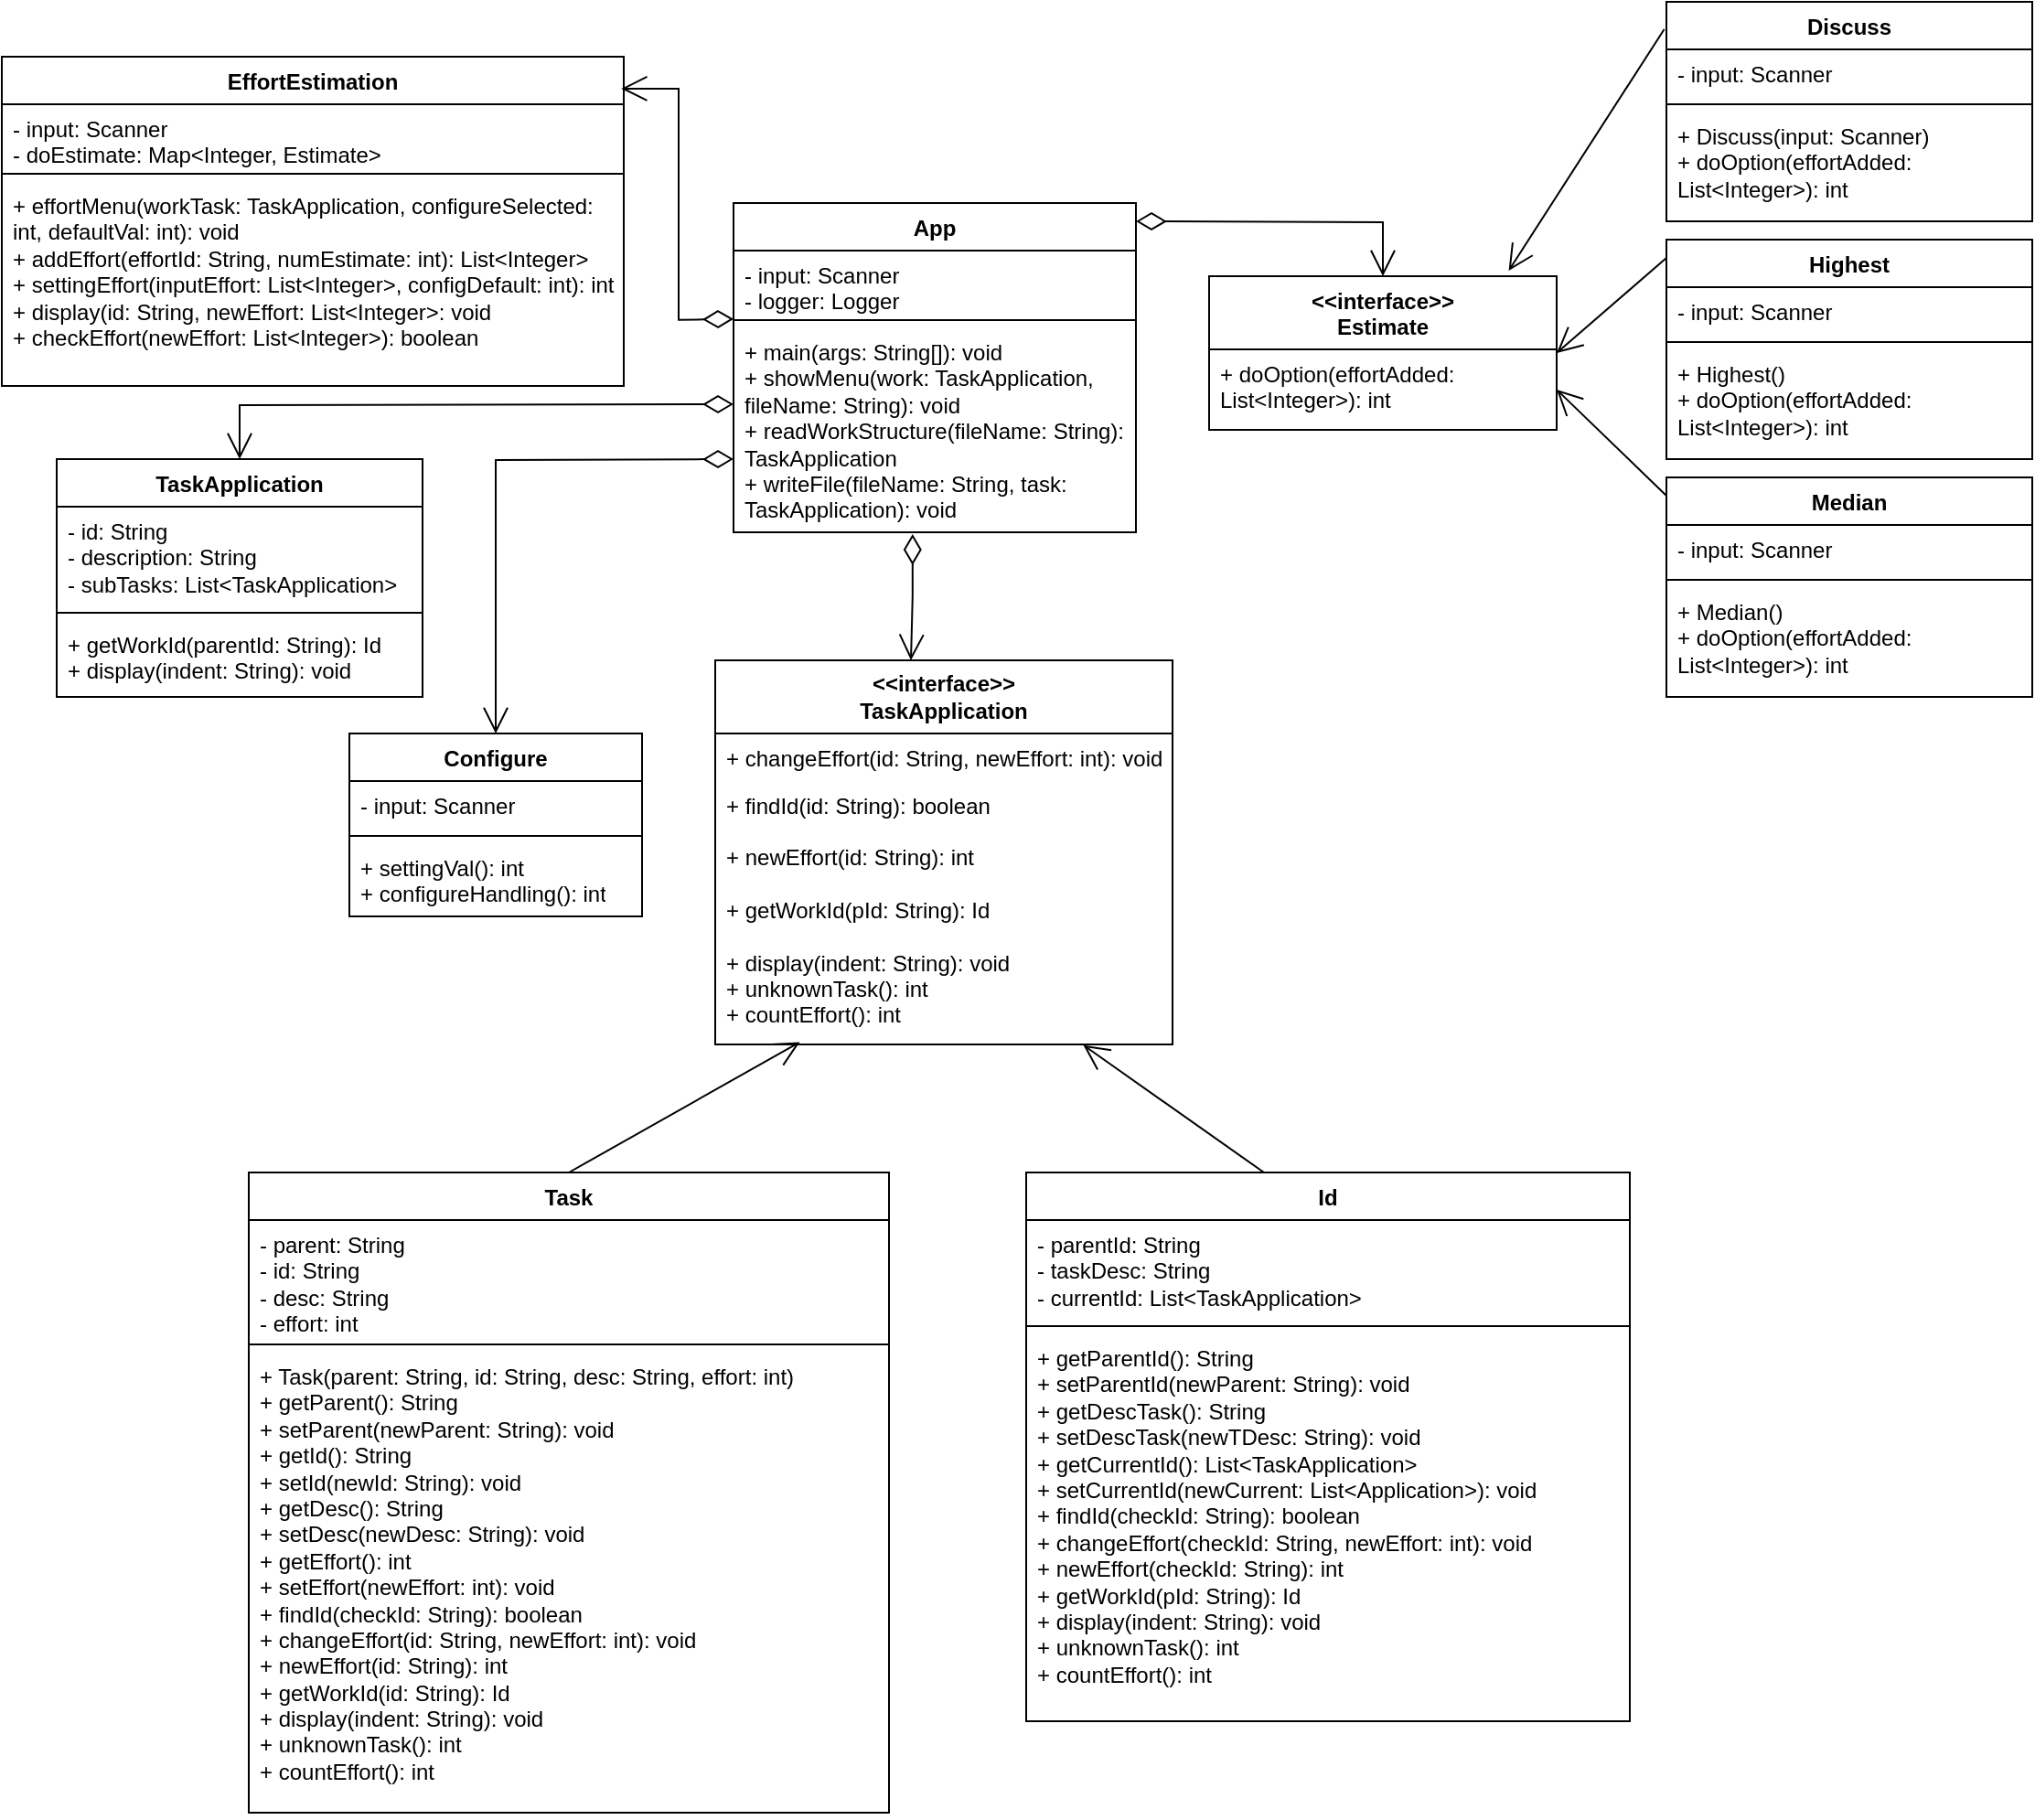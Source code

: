 <mxfile version="24.2.5" type="device">
  <diagram name="Page-1" id="unUG8aYoj4G8_OenvPy3">
    <mxGraphModel dx="1980" dy="500" grid="1" gridSize="10" guides="1" tooltips="1" connect="1" arrows="1" fold="1" page="1" pageScale="1" pageWidth="1100" pageHeight="850" math="0" shadow="0">
      <root>
        <mxCell id="0" />
        <mxCell id="1" parent="0" />
        <mxCell id="rq9bJ-Z2eWYuTaIFupKR-1" value="EffortEstimation" style="swimlane;fontStyle=1;align=center;verticalAlign=top;childLayout=stackLayout;horizontal=1;startSize=26;horizontalStack=0;resizeParent=1;resizeParentMax=0;resizeLast=0;collapsible=1;marginBottom=0;whiteSpace=wrap;html=1;labelBackgroundColor=none;" parent="1" vertex="1">
          <mxGeometry x="-60" y="50" width="340" height="180" as="geometry" />
        </mxCell>
        <mxCell id="rq9bJ-Z2eWYuTaIFupKR-2" value="- input: Scanner&lt;div&gt;- doEstimate: Map&amp;lt;Integer, Estimate&amp;gt;&lt;/div&gt;" style="text;strokeColor=none;fillColor=none;align=left;verticalAlign=top;spacingLeft=4;spacingRight=4;overflow=hidden;rotatable=0;points=[[0,0.5],[1,0.5]];portConstraint=eastwest;whiteSpace=wrap;html=1;labelBackgroundColor=none;" parent="rq9bJ-Z2eWYuTaIFupKR-1" vertex="1">
          <mxGeometry y="26" width="340" height="34" as="geometry" />
        </mxCell>
        <mxCell id="rq9bJ-Z2eWYuTaIFupKR-3" value="" style="line;strokeWidth=1;fillColor=none;align=left;verticalAlign=middle;spacingTop=-1;spacingLeft=3;spacingRight=3;rotatable=0;labelPosition=right;points=[];portConstraint=eastwest;labelBackgroundColor=none;" parent="rq9bJ-Z2eWYuTaIFupKR-1" vertex="1">
          <mxGeometry y="60" width="340" height="8" as="geometry" />
        </mxCell>
        <mxCell id="rq9bJ-Z2eWYuTaIFupKR-4" value="+ effortMenu(workTask: TaskApplication, configureSelected: int, defaultVal: int): void&lt;div&gt;+ addEffort(effortId: String, numEstimate: int): List&amp;lt;Integer&amp;gt;&lt;/div&gt;&lt;div&gt;+ settingEffort(inputEffort: List&amp;lt;Integer&amp;gt;, configDefault: int): int&lt;/div&gt;&lt;div&gt;+ display(id: String, newEffort: List&amp;lt;Integer&amp;gt;: void&lt;/div&gt;&lt;div&gt;+ checkEffort(newEffort: List&amp;lt;Integer&amp;gt;): boolean&lt;/div&gt;" style="text;strokeColor=none;fillColor=none;align=left;verticalAlign=top;spacingLeft=4;spacingRight=4;overflow=hidden;rotatable=0;points=[[0,0.5],[1,0.5]];portConstraint=eastwest;whiteSpace=wrap;html=1;labelBackgroundColor=none;" parent="rq9bJ-Z2eWYuTaIFupKR-1" vertex="1">
          <mxGeometry y="68" width="340" height="112" as="geometry" />
        </mxCell>
        <mxCell id="rq9bJ-Z2eWYuTaIFupKR-10" value="App" style="swimlane;fontStyle=1;align=center;verticalAlign=top;childLayout=stackLayout;horizontal=1;startSize=26;horizontalStack=0;resizeParent=1;resizeParentMax=0;resizeLast=0;collapsible=1;marginBottom=0;whiteSpace=wrap;html=1;labelBackgroundColor=none;" parent="1" vertex="1">
          <mxGeometry x="340" y="130" width="220" height="180" as="geometry" />
        </mxCell>
        <mxCell id="rq9bJ-Z2eWYuTaIFupKR-11" value="- input: Scanner&lt;div&gt;- logger: Logger&lt;/div&gt;" style="text;strokeColor=none;fillColor=none;align=left;verticalAlign=top;spacingLeft=4;spacingRight=4;overflow=hidden;rotatable=0;points=[[0,0.5],[1,0.5]];portConstraint=eastwest;whiteSpace=wrap;html=1;labelBackgroundColor=none;" parent="rq9bJ-Z2eWYuTaIFupKR-10" vertex="1">
          <mxGeometry y="26" width="220" height="34" as="geometry" />
        </mxCell>
        <mxCell id="L-KY7EbwdExUIOTnA2iz-24" value="" style="endArrow=open;html=1;endSize=12;startArrow=diamondThin;startSize=14;startFill=0;edgeStyle=orthogonalEdgeStyle;align=left;verticalAlign=bottom;rounded=0;entryX=0.996;entryY=0.097;entryDx=0;entryDy=0;entryPerimeter=0;labelBackgroundColor=none;fontColor=default;" parent="rq9bJ-Z2eWYuTaIFupKR-10" target="rq9bJ-Z2eWYuTaIFupKR-1" edge="1">
          <mxGeometry x="-1" y="3" relative="1" as="geometry">
            <mxPoint y="63.38" as="sourcePoint" />
            <mxPoint x="160" y="63.38" as="targetPoint" />
          </mxGeometry>
        </mxCell>
        <mxCell id="rq9bJ-Z2eWYuTaIFupKR-12" value="" style="line;strokeWidth=1;fillColor=none;align=left;verticalAlign=middle;spacingTop=-1;spacingLeft=3;spacingRight=3;rotatable=0;labelPosition=right;points=[];portConstraint=eastwest;labelBackgroundColor=none;" parent="rq9bJ-Z2eWYuTaIFupKR-10" vertex="1">
          <mxGeometry y="60" width="220" height="8" as="geometry" />
        </mxCell>
        <mxCell id="rq9bJ-Z2eWYuTaIFupKR-13" value="&lt;div&gt;+ main(args: String[]): void&lt;/div&gt;&lt;div&gt;+ showMenu(work: TaskApplication, fileName: String): void&lt;/div&gt;&lt;div&gt;+ readWorkStructure(fileName: String): TaskApplication&lt;/div&gt;&lt;div&gt;+ writeFile(fileName: String, task: TaskApplication): void&lt;/div&gt;" style="text;strokeColor=none;fillColor=none;align=left;verticalAlign=top;spacingLeft=4;spacingRight=4;overflow=hidden;rotatable=0;points=[[0,0.5],[1,0.5]];portConstraint=eastwest;whiteSpace=wrap;html=1;labelBackgroundColor=none;" parent="rq9bJ-Z2eWYuTaIFupKR-10" vertex="1">
          <mxGeometry y="68" width="220" height="112" as="geometry" />
        </mxCell>
        <mxCell id="L-KY7EbwdExUIOTnA2iz-26" value="" style="endArrow=open;html=1;endSize=12;startArrow=diamondThin;startSize=14;startFill=0;edgeStyle=orthogonalEdgeStyle;align=left;verticalAlign=bottom;rounded=0;entryX=0.5;entryY=0;entryDx=0;entryDy=0;labelBackgroundColor=none;fontColor=default;" parent="rq9bJ-Z2eWYuTaIFupKR-10" target="nEeA7ip8iY9qZSxQhlGi-15" edge="1">
          <mxGeometry x="-1" y="3" relative="1" as="geometry">
            <mxPoint y="140" as="sourcePoint" />
            <mxPoint x="160" y="140" as="targetPoint" />
          </mxGeometry>
        </mxCell>
        <mxCell id="nEeA7ip8iY9qZSxQhlGi-3" value="TaskApplication" style="swimlane;fontStyle=1;align=center;verticalAlign=top;childLayout=stackLayout;horizontal=1;startSize=26;horizontalStack=0;resizeParent=1;resizeParentMax=0;resizeLast=0;collapsible=1;marginBottom=0;whiteSpace=wrap;html=1;labelBackgroundColor=none;" parent="1" vertex="1">
          <mxGeometry x="-30" y="270" width="200" height="130" as="geometry" />
        </mxCell>
        <mxCell id="nEeA7ip8iY9qZSxQhlGi-4" value="- id: String&lt;div&gt;- description: String&lt;/div&gt;&lt;div&gt;- subTasks: List&amp;lt;TaskApplication&amp;gt;&lt;/div&gt;" style="text;strokeColor=none;fillColor=none;align=left;verticalAlign=top;spacingLeft=4;spacingRight=4;overflow=hidden;rotatable=0;points=[[0,0.5],[1,0.5]];portConstraint=eastwest;whiteSpace=wrap;html=1;labelBackgroundColor=none;" parent="nEeA7ip8iY9qZSxQhlGi-3" vertex="1">
          <mxGeometry y="26" width="200" height="54" as="geometry" />
        </mxCell>
        <mxCell id="nEeA7ip8iY9qZSxQhlGi-5" value="" style="line;strokeWidth=1;fillColor=none;align=left;verticalAlign=middle;spacingTop=-1;spacingLeft=3;spacingRight=3;rotatable=0;labelPosition=right;points=[];portConstraint=eastwest;labelBackgroundColor=none;" parent="nEeA7ip8iY9qZSxQhlGi-3" vertex="1">
          <mxGeometry y="80" width="200" height="8" as="geometry" />
        </mxCell>
        <mxCell id="nEeA7ip8iY9qZSxQhlGi-6" value="+ getWorkId(parentId: String): Id&lt;div&gt;+ display(indent: String): void&lt;/div&gt;" style="text;strokeColor=none;fillColor=none;align=left;verticalAlign=top;spacingLeft=4;spacingRight=4;overflow=hidden;rotatable=0;points=[[0,0.5],[1,0.5]];portConstraint=eastwest;whiteSpace=wrap;html=1;labelBackgroundColor=none;" parent="nEeA7ip8iY9qZSxQhlGi-3" vertex="1">
          <mxGeometry y="88" width="200" height="42" as="geometry" />
        </mxCell>
        <mxCell id="nEeA7ip8iY9qZSxQhlGi-11" value="&lt;div&gt;&amp;lt;&amp;lt;interface&amp;gt;&amp;gt;&lt;/div&gt;Estimate" style="swimlane;fontStyle=1;align=center;verticalAlign=top;childLayout=stackLayout;horizontal=1;startSize=40;horizontalStack=0;resizeParent=1;resizeParentMax=0;resizeLast=0;collapsible=1;marginBottom=0;whiteSpace=wrap;html=1;labelBackgroundColor=none;" parent="1" vertex="1">
          <mxGeometry x="600" y="170" width="190" height="84" as="geometry" />
        </mxCell>
        <mxCell id="nEeA7ip8iY9qZSxQhlGi-12" value="+ doOption(effortAdded: List&amp;lt;Integer&amp;gt;): int" style="text;strokeColor=none;fillColor=none;align=left;verticalAlign=top;spacingLeft=4;spacingRight=4;overflow=hidden;rotatable=0;points=[[0,0.5],[1,0.5]];portConstraint=eastwest;whiteSpace=wrap;html=1;labelBackgroundColor=none;" parent="nEeA7ip8iY9qZSxQhlGi-11" vertex="1">
          <mxGeometry y="40" width="190" height="44" as="geometry" />
        </mxCell>
        <mxCell id="nEeA7ip8iY9qZSxQhlGi-15" value="Configure" style="swimlane;fontStyle=1;align=center;verticalAlign=top;childLayout=stackLayout;horizontal=1;startSize=26;horizontalStack=0;resizeParent=1;resizeParentMax=0;resizeLast=0;collapsible=1;marginBottom=0;whiteSpace=wrap;html=1;labelBackgroundColor=none;" parent="1" vertex="1">
          <mxGeometry x="130" y="420" width="160" height="100" as="geometry" />
        </mxCell>
        <mxCell id="nEeA7ip8iY9qZSxQhlGi-16" value="- input: Scanner" style="text;strokeColor=none;fillColor=none;align=left;verticalAlign=top;spacingLeft=4;spacingRight=4;overflow=hidden;rotatable=0;points=[[0,0.5],[1,0.5]];portConstraint=eastwest;whiteSpace=wrap;html=1;labelBackgroundColor=none;" parent="nEeA7ip8iY9qZSxQhlGi-15" vertex="1">
          <mxGeometry y="26" width="160" height="26" as="geometry" />
        </mxCell>
        <mxCell id="nEeA7ip8iY9qZSxQhlGi-17" value="" style="line;strokeWidth=1;fillColor=none;align=left;verticalAlign=middle;spacingTop=-1;spacingLeft=3;spacingRight=3;rotatable=0;labelPosition=right;points=[];portConstraint=eastwest;labelBackgroundColor=none;" parent="nEeA7ip8iY9qZSxQhlGi-15" vertex="1">
          <mxGeometry y="52" width="160" height="8" as="geometry" />
        </mxCell>
        <mxCell id="nEeA7ip8iY9qZSxQhlGi-18" value="+ settingVal(): int&lt;div&gt;+ configureHandling(): int&lt;/div&gt;" style="text;strokeColor=none;fillColor=none;align=left;verticalAlign=top;spacingLeft=4;spacingRight=4;overflow=hidden;rotatable=0;points=[[0,0.5],[1,0.5]];portConstraint=eastwest;whiteSpace=wrap;html=1;labelBackgroundColor=none;" parent="nEeA7ip8iY9qZSxQhlGi-15" vertex="1">
          <mxGeometry y="60" width="160" height="40" as="geometry" />
        </mxCell>
        <mxCell id="nEeA7ip8iY9qZSxQhlGi-19" value="Discuss" style="swimlane;fontStyle=1;align=center;verticalAlign=top;childLayout=stackLayout;horizontal=1;startSize=26;horizontalStack=0;resizeParent=1;resizeParentMax=0;resizeLast=0;collapsible=1;marginBottom=0;whiteSpace=wrap;html=1;labelBackgroundColor=none;" parent="1" vertex="1">
          <mxGeometry x="850" y="20" width="200" height="120" as="geometry" />
        </mxCell>
        <mxCell id="nEeA7ip8iY9qZSxQhlGi-20" value="- input: Scanner" style="text;strokeColor=none;fillColor=none;align=left;verticalAlign=top;spacingLeft=4;spacingRight=4;overflow=hidden;rotatable=0;points=[[0,0.5],[1,0.5]];portConstraint=eastwest;whiteSpace=wrap;html=1;labelBackgroundColor=none;" parent="nEeA7ip8iY9qZSxQhlGi-19" vertex="1">
          <mxGeometry y="26" width="200" height="26" as="geometry" />
        </mxCell>
        <mxCell id="nEeA7ip8iY9qZSxQhlGi-21" value="" style="line;strokeWidth=1;fillColor=none;align=left;verticalAlign=middle;spacingTop=-1;spacingLeft=3;spacingRight=3;rotatable=0;labelPosition=right;points=[];portConstraint=eastwest;labelBackgroundColor=none;" parent="nEeA7ip8iY9qZSxQhlGi-19" vertex="1">
          <mxGeometry y="52" width="200" height="8" as="geometry" />
        </mxCell>
        <mxCell id="nEeA7ip8iY9qZSxQhlGi-22" value="+ Discuss(input: Scanner)&lt;div&gt;+ doOption(effortAdded: List&amp;lt;Integer&amp;gt;): int&lt;/div&gt;" style="text;strokeColor=none;fillColor=none;align=left;verticalAlign=top;spacingLeft=4;spacingRight=4;overflow=hidden;rotatable=0;points=[[0,0.5],[1,0.5]];portConstraint=eastwest;whiteSpace=wrap;html=1;labelBackgroundColor=none;" parent="nEeA7ip8iY9qZSxQhlGi-19" vertex="1">
          <mxGeometry y="60" width="200" height="60" as="geometry" />
        </mxCell>
        <mxCell id="nEeA7ip8iY9qZSxQhlGi-32" value="Highest" style="swimlane;fontStyle=1;align=center;verticalAlign=top;childLayout=stackLayout;horizontal=1;startSize=26;horizontalStack=0;resizeParent=1;resizeParentMax=0;resizeLast=0;collapsible=1;marginBottom=0;whiteSpace=wrap;html=1;labelBackgroundColor=none;" parent="1" vertex="1">
          <mxGeometry x="850" y="150" width="200" height="120" as="geometry" />
        </mxCell>
        <mxCell id="L-KY7EbwdExUIOTnA2iz-20" value="" style="endArrow=open;endFill=1;endSize=12;html=1;rounded=0;entryX=1;entryY=0.5;entryDx=0;entryDy=0;labelBackgroundColor=none;fontColor=default;" parent="nEeA7ip8iY9qZSxQhlGi-32" target="nEeA7ip8iY9qZSxQhlGi-11" edge="1">
          <mxGeometry width="160" relative="1" as="geometry">
            <mxPoint y="10" as="sourcePoint" />
            <mxPoint x="160" y="10" as="targetPoint" />
          </mxGeometry>
        </mxCell>
        <mxCell id="nEeA7ip8iY9qZSxQhlGi-33" value="- input: Scanner" style="text;strokeColor=none;fillColor=none;align=left;verticalAlign=top;spacingLeft=4;spacingRight=4;overflow=hidden;rotatable=0;points=[[0,0.5],[1,0.5]];portConstraint=eastwest;whiteSpace=wrap;html=1;labelBackgroundColor=none;" parent="nEeA7ip8iY9qZSxQhlGi-32" vertex="1">
          <mxGeometry y="26" width="200" height="26" as="geometry" />
        </mxCell>
        <mxCell id="nEeA7ip8iY9qZSxQhlGi-34" value="" style="line;strokeWidth=1;fillColor=none;align=left;verticalAlign=middle;spacingTop=-1;spacingLeft=3;spacingRight=3;rotatable=0;labelPosition=right;points=[];portConstraint=eastwest;labelBackgroundColor=none;" parent="nEeA7ip8iY9qZSxQhlGi-32" vertex="1">
          <mxGeometry y="52" width="200" height="8" as="geometry" />
        </mxCell>
        <mxCell id="nEeA7ip8iY9qZSxQhlGi-35" value="+ Highest()&lt;div&gt;+ doOption(effortAdded: List&amp;lt;Integer&amp;gt;): int&lt;/div&gt;" style="text;strokeColor=none;fillColor=none;align=left;verticalAlign=top;spacingLeft=4;spacingRight=4;overflow=hidden;rotatable=0;points=[[0,0.5],[1,0.5]];portConstraint=eastwest;whiteSpace=wrap;html=1;labelBackgroundColor=none;" parent="nEeA7ip8iY9qZSxQhlGi-32" vertex="1">
          <mxGeometry y="60" width="200" height="60" as="geometry" />
        </mxCell>
        <mxCell id="nEeA7ip8iY9qZSxQhlGi-36" value="Median" style="swimlane;fontStyle=1;align=center;verticalAlign=top;childLayout=stackLayout;horizontal=1;startSize=26;horizontalStack=0;resizeParent=1;resizeParentMax=0;resizeLast=0;collapsible=1;marginBottom=0;whiteSpace=wrap;html=1;labelBackgroundColor=none;" parent="1" vertex="1">
          <mxGeometry x="850" y="280" width="200" height="120" as="geometry" />
        </mxCell>
        <mxCell id="L-KY7EbwdExUIOTnA2iz-21" value="" style="endArrow=open;endFill=1;endSize=12;html=1;rounded=0;entryX=1;entryY=0.5;entryDx=0;entryDy=0;labelBackgroundColor=none;fontColor=default;" parent="nEeA7ip8iY9qZSxQhlGi-36" target="nEeA7ip8iY9qZSxQhlGi-12" edge="1">
          <mxGeometry width="160" relative="1" as="geometry">
            <mxPoint y="10" as="sourcePoint" />
            <mxPoint x="160" y="10" as="targetPoint" />
          </mxGeometry>
        </mxCell>
        <mxCell id="nEeA7ip8iY9qZSxQhlGi-37" value="- input: Scanner" style="text;strokeColor=none;fillColor=none;align=left;verticalAlign=top;spacingLeft=4;spacingRight=4;overflow=hidden;rotatable=0;points=[[0,0.5],[1,0.5]];portConstraint=eastwest;whiteSpace=wrap;html=1;labelBackgroundColor=none;" parent="nEeA7ip8iY9qZSxQhlGi-36" vertex="1">
          <mxGeometry y="26" width="200" height="26" as="geometry" />
        </mxCell>
        <mxCell id="nEeA7ip8iY9qZSxQhlGi-38" value="" style="line;strokeWidth=1;fillColor=none;align=left;verticalAlign=middle;spacingTop=-1;spacingLeft=3;spacingRight=3;rotatable=0;labelPosition=right;points=[];portConstraint=eastwest;labelBackgroundColor=none;" parent="nEeA7ip8iY9qZSxQhlGi-36" vertex="1">
          <mxGeometry y="52" width="200" height="8" as="geometry" />
        </mxCell>
        <mxCell id="nEeA7ip8iY9qZSxQhlGi-39" value="+ Median()&lt;div&gt;+ doOption(effortAdded: List&amp;lt;Integer&amp;gt;): int&lt;/div&gt;" style="text;strokeColor=none;fillColor=none;align=left;verticalAlign=top;spacingLeft=4;spacingRight=4;overflow=hidden;rotatable=0;points=[[0,0.5],[1,0.5]];portConstraint=eastwest;whiteSpace=wrap;html=1;labelBackgroundColor=none;" parent="nEeA7ip8iY9qZSxQhlGi-36" vertex="1">
          <mxGeometry y="60" width="200" height="60" as="geometry" />
        </mxCell>
        <mxCell id="nEeA7ip8iY9qZSxQhlGi-40" value="&lt;div&gt;&lt;b&gt;&amp;lt;&amp;lt;interface&amp;gt;&amp;gt;&lt;/b&gt;&lt;/div&gt;&lt;b&gt;TaskApplication&lt;/b&gt;" style="swimlane;fontStyle=0;childLayout=stackLayout;horizontal=1;startSize=40;fillColor=none;horizontalStack=0;resizeParent=1;resizeParentMax=0;resizeLast=0;collapsible=1;marginBottom=0;whiteSpace=wrap;html=1;labelBackgroundColor=none;" parent="1" vertex="1">
          <mxGeometry x="330" y="380" width="250" height="210" as="geometry" />
        </mxCell>
        <mxCell id="nEeA7ip8iY9qZSxQhlGi-41" value="+ changeEffort(id: String, newEffort: int): void" style="text;strokeColor=none;fillColor=none;align=left;verticalAlign=top;spacingLeft=4;spacingRight=4;overflow=hidden;rotatable=0;points=[[0,0.5],[1,0.5]];portConstraint=eastwest;whiteSpace=wrap;html=1;labelBackgroundColor=none;" parent="nEeA7ip8iY9qZSxQhlGi-40" vertex="1">
          <mxGeometry y="40" width="250" height="26" as="geometry" />
        </mxCell>
        <mxCell id="nEeA7ip8iY9qZSxQhlGi-42" value="+ findId(id: String): boolean" style="text;strokeColor=none;fillColor=none;align=left;verticalAlign=top;spacingLeft=4;spacingRight=4;overflow=hidden;rotatable=0;points=[[0,0.5],[1,0.5]];portConstraint=eastwest;whiteSpace=wrap;html=1;labelBackgroundColor=none;" parent="nEeA7ip8iY9qZSxQhlGi-40" vertex="1">
          <mxGeometry y="66" width="250" height="28" as="geometry" />
        </mxCell>
        <mxCell id="nEeA7ip8iY9qZSxQhlGi-43" value="+ newEffort(id: String): int&lt;div&gt;&lt;br&gt;&lt;/div&gt;&lt;div&gt;+ getWorkId(pId: String): Id&lt;/div&gt;&lt;div&gt;&lt;br&gt;&lt;/div&gt;&lt;div&gt;+ display(indent: String): void&lt;/div&gt;&lt;div&gt;+ unknownTask(): int&lt;/div&gt;&lt;div&gt;+ countEffort(): int&lt;/div&gt;" style="text;strokeColor=none;fillColor=none;align=left;verticalAlign=top;spacingLeft=4;spacingRight=4;overflow=hidden;rotatable=0;points=[[0,0.5],[1,0.5]];portConstraint=eastwest;whiteSpace=wrap;html=1;labelBackgroundColor=none;" parent="nEeA7ip8iY9qZSxQhlGi-40" vertex="1">
          <mxGeometry y="94" width="250" height="116" as="geometry" />
        </mxCell>
        <mxCell id="nEeA7ip8iY9qZSxQhlGi-44" value="Task" style="swimlane;fontStyle=1;align=center;verticalAlign=top;childLayout=stackLayout;horizontal=1;startSize=26;horizontalStack=0;resizeParent=1;resizeParentMax=0;resizeLast=0;collapsible=1;marginBottom=0;whiteSpace=wrap;html=1;labelBackgroundColor=none;" parent="1" vertex="1">
          <mxGeometry x="75" y="660" width="350" height="350" as="geometry" />
        </mxCell>
        <mxCell id="nEeA7ip8iY9qZSxQhlGi-45" value="- parent: String&lt;div&gt;- id: String&lt;/div&gt;&lt;div&gt;- desc: String&lt;/div&gt;&lt;div&gt;- effort: int&lt;br&gt;&lt;div&gt;&lt;br&gt;&lt;/div&gt;&lt;/div&gt;" style="text;strokeColor=none;fillColor=none;align=left;verticalAlign=top;spacingLeft=4;spacingRight=4;overflow=hidden;rotatable=0;points=[[0,0.5],[1,0.5]];portConstraint=eastwest;whiteSpace=wrap;html=1;labelBackgroundColor=none;" parent="nEeA7ip8iY9qZSxQhlGi-44" vertex="1">
          <mxGeometry y="26" width="350" height="64" as="geometry" />
        </mxCell>
        <mxCell id="nEeA7ip8iY9qZSxQhlGi-46" value="" style="line;strokeWidth=1;fillColor=none;align=left;verticalAlign=middle;spacingTop=-1;spacingLeft=3;spacingRight=3;rotatable=0;labelPosition=right;points=[];portConstraint=eastwest;labelBackgroundColor=none;" parent="nEeA7ip8iY9qZSxQhlGi-44" vertex="1">
          <mxGeometry y="90" width="350" height="8" as="geometry" />
        </mxCell>
        <mxCell id="nEeA7ip8iY9qZSxQhlGi-47" value="+ Task(parent: String, id: String, desc: String, effort: int)&lt;div&gt;+ getParent(): String&lt;/div&gt;&lt;div&gt;+ setParent(newParent: String): void&lt;/div&gt;&lt;div&gt;&lt;div&gt;+ getId(): String&lt;/div&gt;&lt;div&gt;+ setId(newId: String): void&lt;/div&gt;&lt;/div&gt;&lt;div&gt;&lt;div&gt;+ getDesc(): String&lt;/div&gt;&lt;div&gt;+ setDesc(newDesc: String): void&lt;/div&gt;&lt;/div&gt;&lt;div&gt;&lt;div&gt;+ getEffort(): int&lt;/div&gt;&lt;div&gt;+ setEffort(newEffort: int): void&lt;/div&gt;&lt;/div&gt;&lt;div&gt;&lt;div&gt;+ findId(checkId: String): boolean&lt;/div&gt;&lt;div&gt;+ changeEffort(id: String, newEffort: int): void&lt;/div&gt;&lt;/div&gt;&lt;div&gt;+ newEffort(id: String): int&lt;/div&gt;&lt;div&gt;+ getWorkId(id: String): Id&lt;/div&gt;&lt;div&gt;+ display(indent: String): void&lt;/div&gt;&lt;div&gt;+ unknownTask(): int&lt;/div&gt;&lt;div&gt;+ countEffort(): int&lt;/div&gt;" style="text;strokeColor=none;fillColor=none;align=left;verticalAlign=top;spacingLeft=4;spacingRight=4;overflow=hidden;rotatable=0;points=[[0,0.5],[1,0.5]];portConstraint=eastwest;whiteSpace=wrap;html=1;labelBackgroundColor=none;" parent="nEeA7ip8iY9qZSxQhlGi-44" vertex="1">
          <mxGeometry y="98" width="350" height="252" as="geometry" />
        </mxCell>
        <mxCell id="nEeA7ip8iY9qZSxQhlGi-48" value="Id" style="swimlane;fontStyle=1;align=center;verticalAlign=top;childLayout=stackLayout;horizontal=1;startSize=26;horizontalStack=0;resizeParent=1;resizeParentMax=0;resizeLast=0;collapsible=1;marginBottom=0;whiteSpace=wrap;html=1;labelBackgroundColor=none;" parent="1" vertex="1">
          <mxGeometry x="500" y="660" width="330" height="300" as="geometry" />
        </mxCell>
        <mxCell id="L-KY7EbwdExUIOTnA2iz-23" value="" style="endArrow=open;endFill=1;endSize=12;html=1;rounded=0;entryX=0.805;entryY=1.003;entryDx=0;entryDy=0;entryPerimeter=0;labelBackgroundColor=none;fontColor=default;" parent="nEeA7ip8iY9qZSxQhlGi-48" target="nEeA7ip8iY9qZSxQhlGi-43" edge="1">
          <mxGeometry width="160" relative="1" as="geometry">
            <mxPoint x="130" as="sourcePoint" />
            <mxPoint x="20" y="-57" as="targetPoint" />
          </mxGeometry>
        </mxCell>
        <mxCell id="nEeA7ip8iY9qZSxQhlGi-49" value="- parentId: String&lt;div&gt;- taskDesc: String&lt;/div&gt;&lt;div&gt;- currentId: List&amp;lt;TaskApplication&amp;gt;&lt;/div&gt;" style="text;strokeColor=none;fillColor=none;align=left;verticalAlign=top;spacingLeft=4;spacingRight=4;overflow=hidden;rotatable=0;points=[[0,0.5],[1,0.5]];portConstraint=eastwest;whiteSpace=wrap;html=1;labelBackgroundColor=none;" parent="nEeA7ip8iY9qZSxQhlGi-48" vertex="1">
          <mxGeometry y="26" width="330" height="54" as="geometry" />
        </mxCell>
        <mxCell id="nEeA7ip8iY9qZSxQhlGi-50" value="" style="line;strokeWidth=1;fillColor=none;align=left;verticalAlign=middle;spacingTop=-1;spacingLeft=3;spacingRight=3;rotatable=0;labelPosition=right;points=[];portConstraint=eastwest;labelBackgroundColor=none;" parent="nEeA7ip8iY9qZSxQhlGi-48" vertex="1">
          <mxGeometry y="80" width="330" height="8" as="geometry" />
        </mxCell>
        <mxCell id="nEeA7ip8iY9qZSxQhlGi-51" value="&lt;div&gt;&lt;div&gt;+ getParentId(): String&lt;/div&gt;&lt;div&gt;+ setParentId(newParent: String): void&lt;/div&gt;&lt;/div&gt;&lt;div&gt;+ getDescTask(): String&lt;/div&gt;&lt;div&gt;+ setDescTask(newTDesc: String): void&lt;/div&gt;&lt;div&gt;+ getCurrentId(): List&amp;lt;TaskApplication&amp;gt;&lt;/div&gt;&lt;div&gt;+ setCurrentId(newCurrent: List&amp;lt;Application&amp;gt;): void&lt;/div&gt;&lt;div&gt;&lt;div&gt;+ findId(checkId: String): boolean&lt;/div&gt;&lt;div&gt;+ changeEffort(checkId: String, newEffort: int): void&lt;/div&gt;&lt;/div&gt;&lt;div&gt;+ newEffort(checkId: String): int&lt;/div&gt;&lt;div&gt;+ getWorkId(pId: String): Id&lt;/div&gt;&lt;div&gt;+ display(indent: String): void&lt;/div&gt;&lt;div&gt;+ unknownTask(): int&lt;/div&gt;&lt;div&gt;+ countEffort(): int&lt;/div&gt;" style="text;strokeColor=none;fillColor=none;align=left;verticalAlign=top;spacingLeft=4;spacingRight=4;overflow=hidden;rotatable=0;points=[[0,0.5],[1,0.5]];portConstraint=eastwest;whiteSpace=wrap;html=1;labelBackgroundColor=none;" parent="nEeA7ip8iY9qZSxQhlGi-48" vertex="1">
          <mxGeometry y="88" width="330" height="212" as="geometry" />
        </mxCell>
        <mxCell id="L-KY7EbwdExUIOTnA2iz-19" value="" style="endArrow=open;endFill=1;endSize=12;html=1;rounded=0;exitX=-0.006;exitY=0.125;exitDx=0;exitDy=0;exitPerimeter=0;entryX=0.862;entryY=-0.036;entryDx=0;entryDy=0;entryPerimeter=0;labelBackgroundColor=none;fontColor=default;" parent="1" source="nEeA7ip8iY9qZSxQhlGi-19" target="nEeA7ip8iY9qZSxQhlGi-11" edge="1">
          <mxGeometry width="160" relative="1" as="geometry">
            <mxPoint x="625" y="30" as="sourcePoint" />
            <mxPoint x="770" y="180" as="targetPoint" />
            <Array as="points" />
          </mxGeometry>
        </mxCell>
        <mxCell id="L-KY7EbwdExUIOTnA2iz-22" value="" style="endArrow=open;endFill=1;endSize=12;html=1;rounded=0;exitX=0.5;exitY=0;exitDx=0;exitDy=0;entryX=0.185;entryY=0.989;entryDx=0;entryDy=0;entryPerimeter=0;labelBackgroundColor=none;fontColor=default;" parent="1" source="nEeA7ip8iY9qZSxQhlGi-44" target="nEeA7ip8iY9qZSxQhlGi-43" edge="1">
          <mxGeometry width="160" relative="1" as="geometry">
            <mxPoint x="320" y="490" as="sourcePoint" />
            <mxPoint x="480" y="490" as="targetPoint" />
          </mxGeometry>
        </mxCell>
        <mxCell id="L-KY7EbwdExUIOTnA2iz-25" value="" style="endArrow=open;html=1;endSize=12;startArrow=diamondThin;startSize=14;startFill=0;edgeStyle=orthogonalEdgeStyle;align=left;verticalAlign=bottom;rounded=0;labelBackgroundColor=none;fontColor=default;" parent="1" target="nEeA7ip8iY9qZSxQhlGi-3" edge="1">
          <mxGeometry x="-1" y="3" relative="1" as="geometry">
            <mxPoint x="340" y="240" as="sourcePoint" />
            <mxPoint x="480" y="240" as="targetPoint" />
          </mxGeometry>
        </mxCell>
        <mxCell id="L-KY7EbwdExUIOTnA2iz-27" value="" style="endArrow=open;html=1;endSize=12;startArrow=diamondThin;startSize=14;startFill=0;edgeStyle=orthogonalEdgeStyle;align=left;verticalAlign=bottom;rounded=0;entryX=0.5;entryY=0;entryDx=0;entryDy=0;labelBackgroundColor=none;fontColor=default;" parent="1" target="nEeA7ip8iY9qZSxQhlGi-11" edge="1">
          <mxGeometry x="-1" y="3" relative="1" as="geometry">
            <mxPoint x="560" y="140" as="sourcePoint" />
            <mxPoint x="720" y="140" as="targetPoint" />
          </mxGeometry>
        </mxCell>
        <mxCell id="Qzkzi7eTP66ttBm7rt01-3" value="" style="endArrow=open;html=1;endSize=12;startArrow=diamondThin;startSize=14;startFill=0;edgeStyle=orthogonalEdgeStyle;align=left;verticalAlign=bottom;rounded=0;exitX=0.445;exitY=1.009;exitDx=0;exitDy=0;exitPerimeter=0;" parent="1" source="rq9bJ-Z2eWYuTaIFupKR-13" edge="1">
          <mxGeometry x="-1" y="3" relative="1" as="geometry">
            <mxPoint x="410" y="339.5" as="sourcePoint" />
            <mxPoint x="437" y="380" as="targetPoint" />
          </mxGeometry>
        </mxCell>
      </root>
    </mxGraphModel>
  </diagram>
</mxfile>
